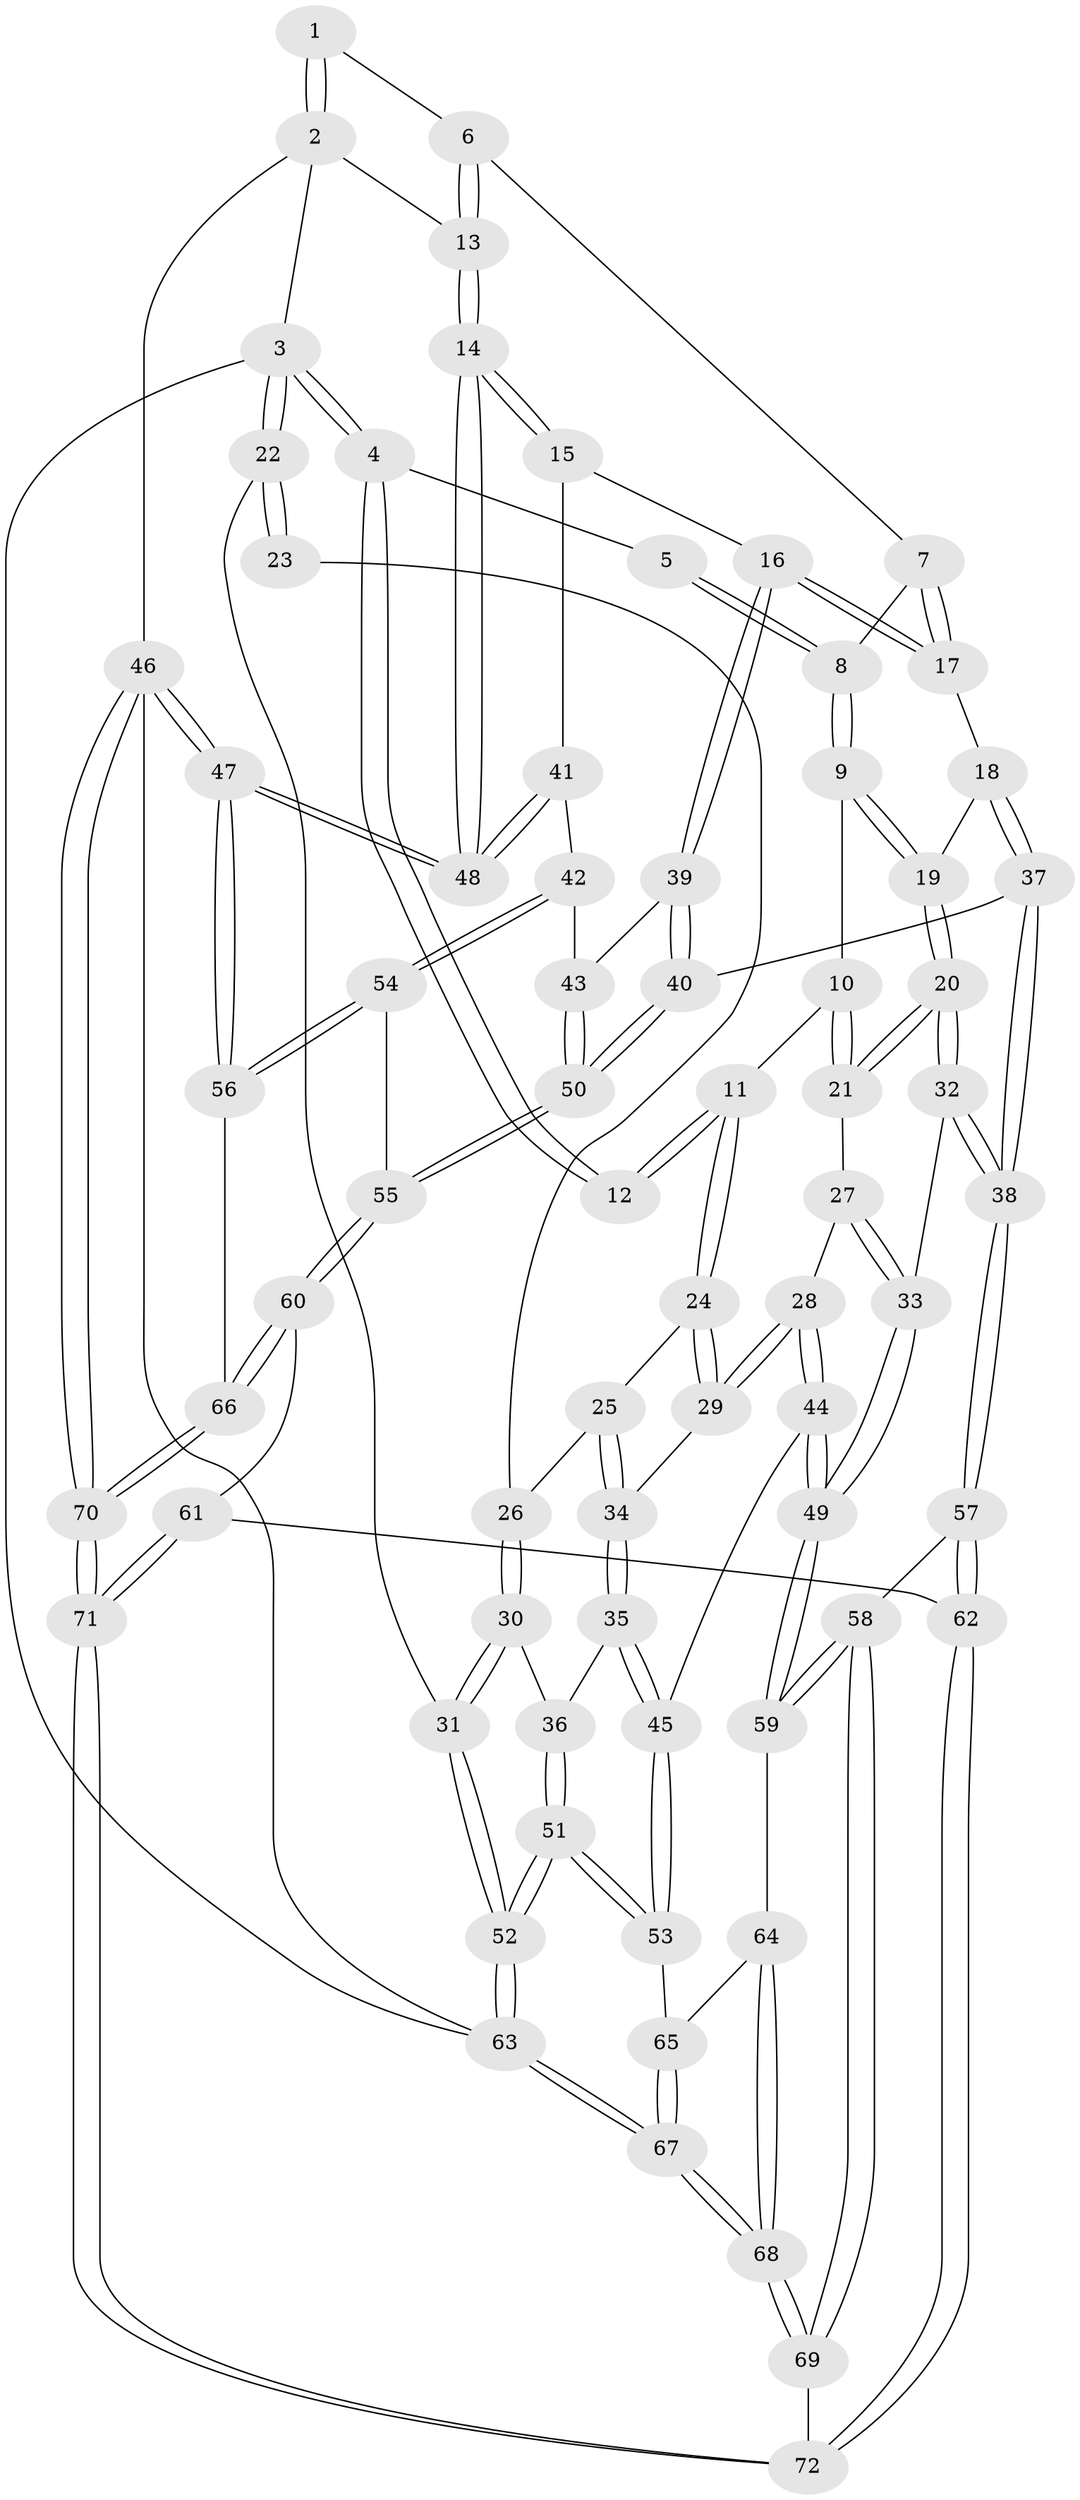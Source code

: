 // coarse degree distribution, {3: 0.275, 8: 0.025, 4: 0.425, 5: 0.225, 6: 0.05}
// Generated by graph-tools (version 1.1) at 2025/24/03/03/25 07:24:37]
// undirected, 72 vertices, 177 edges
graph export_dot {
graph [start="1"]
  node [color=gray90,style=filled];
  1 [pos="+0.5928451496825942+0"];
  2 [pos="+1+0"];
  3 [pos="+0+0"];
  4 [pos="+0.2298919049799216+0"];
  5 [pos="+0.5089453172276445+0.0025731097805771447"];
  6 [pos="+0.714207362423617+0.22067525712786856"];
  7 [pos="+0.6785190909213631+0.27750796105531367"];
  8 [pos="+0.5425659280003106+0.27943702925285485"];
  9 [pos="+0.5082924977452244+0.3281618750193286"];
  10 [pos="+0.32727293956031617+0.34419005896904187"];
  11 [pos="+0.26546997701397035+0.32844467555435297"];
  12 [pos="+0.2618364390825217+0.32526050839819953"];
  13 [pos="+1+0"];
  14 [pos="+1+0.18776238091312758"];
  15 [pos="+0.9133198998588481+0.41953397968654743"];
  16 [pos="+0.8099358957506526+0.4477948501114345"];
  17 [pos="+0.807299448816222+0.44718651243327306"];
  18 [pos="+0.6791762319429089+0.4795672825454714"];
  19 [pos="+0.5779422053191532+0.48909900751899127"];
  20 [pos="+0.5682301658427682+0.5047396185614972"];
  21 [pos="+0.42192601012959957+0.5303335546047097"];
  22 [pos="+0+0.298185771998296"];
  23 [pos="+0.10030829252092313+0.38030285345032844"];
  24 [pos="+0.263724300752002+0.38742405123196944"];
  25 [pos="+0.14641722115482783+0.5562949761026532"];
  26 [pos="+0.1005734089718855+0.42605422172677976"];
  27 [pos="+0.4164767734994807+0.5378147740892933"];
  28 [pos="+0.27925960721802573+0.5740624254760971"];
  29 [pos="+0.27233504198832614+0.5659790670228048"];
  30 [pos="+0.022543677240366756+0.5988447124856432"];
  31 [pos="+0+0.5609007660471856"];
  32 [pos="+0.567869337239243+0.5443770415194321"];
  33 [pos="+0.4265338903541688+0.664969484035247"];
  34 [pos="+0.1495442795350737+0.5762646741438004"];
  35 [pos="+0.11407630404468756+0.6135608356898511"];
  36 [pos="+0.07015601751928492+0.6246801202606477"];
  37 [pos="+0.6874836315960421+0.6732467608171527"];
  38 [pos="+0.6064486677011823+0.6962923365018433"];
  39 [pos="+0.7887397011249986+0.5893766789497924"];
  40 [pos="+0.7358107346482349+0.6703326750279073"];
  41 [pos="+0.9330208184527482+0.6125456274530847"];
  42 [pos="+0.9102260869084322+0.6651097717313543"];
  43 [pos="+0.8712572942345508+0.6684249802561368"];
  44 [pos="+0.3069558933309499+0.7222328113380228"];
  45 [pos="+0.24300768885488241+0.7396802493622369"];
  46 [pos="+1+1"];
  47 [pos="+1+0.8597440569962868"];
  48 [pos="+1+0.7412126970181631"];
  49 [pos="+0.39999863526421237+0.7635152072981869"];
  50 [pos="+0.7996922027132648+0.7564143763999491"];
  51 [pos="+0.06284263745621047+0.8372519415732903"];
  52 [pos="+0+1"];
  53 [pos="+0.15304566883654735+0.8132960990927841"];
  54 [pos="+0.9861812837619792+0.7878744947048552"];
  55 [pos="+0.8098262248331698+0.8074778228997976"];
  56 [pos="+1+0.839671494115481"];
  57 [pos="+0.5386644919506736+0.8162285822668367"];
  58 [pos="+0.4758022094203046+0.8155294901226501"];
  59 [pos="+0.43198510642155324+0.799169729426116"];
  60 [pos="+0.7702935350226205+0.8652074619113401"];
  61 [pos="+0.7002618067856512+0.873998342416969"];
  62 [pos="+0.6068777438388739+0.8748080190110549"];
  63 [pos="+0+1"];
  64 [pos="+0.36607549957583857+0.86598412016925"];
  65 [pos="+0.2556662241563537+0.9161546556164116"];
  66 [pos="+0.8239667437651904+0.9410629945993995"];
  67 [pos="+0.14184603966187279+1"];
  68 [pos="+0.26779166771773116+1"];
  69 [pos="+0.3858082766725461+1"];
  70 [pos="+0.9253688880669807+1"];
  71 [pos="+0.8014079231122329+1"];
  72 [pos="+0.6077001385300442+1"];
  1 -- 2;
  1 -- 2;
  1 -- 6;
  2 -- 3;
  2 -- 13;
  2 -- 46;
  3 -- 4;
  3 -- 4;
  3 -- 22;
  3 -- 22;
  3 -- 63;
  4 -- 5;
  4 -- 12;
  4 -- 12;
  5 -- 8;
  5 -- 8;
  6 -- 7;
  6 -- 13;
  6 -- 13;
  7 -- 8;
  7 -- 17;
  7 -- 17;
  8 -- 9;
  8 -- 9;
  9 -- 10;
  9 -- 19;
  9 -- 19;
  10 -- 11;
  10 -- 21;
  10 -- 21;
  11 -- 12;
  11 -- 12;
  11 -- 24;
  11 -- 24;
  13 -- 14;
  13 -- 14;
  14 -- 15;
  14 -- 15;
  14 -- 48;
  14 -- 48;
  15 -- 16;
  15 -- 41;
  16 -- 17;
  16 -- 17;
  16 -- 39;
  16 -- 39;
  17 -- 18;
  18 -- 19;
  18 -- 37;
  18 -- 37;
  19 -- 20;
  19 -- 20;
  20 -- 21;
  20 -- 21;
  20 -- 32;
  20 -- 32;
  21 -- 27;
  22 -- 23;
  22 -- 23;
  22 -- 31;
  23 -- 26;
  24 -- 25;
  24 -- 29;
  24 -- 29;
  25 -- 26;
  25 -- 34;
  25 -- 34;
  26 -- 30;
  26 -- 30;
  27 -- 28;
  27 -- 33;
  27 -- 33;
  28 -- 29;
  28 -- 29;
  28 -- 44;
  28 -- 44;
  29 -- 34;
  30 -- 31;
  30 -- 31;
  30 -- 36;
  31 -- 52;
  31 -- 52;
  32 -- 33;
  32 -- 38;
  32 -- 38;
  33 -- 49;
  33 -- 49;
  34 -- 35;
  34 -- 35;
  35 -- 36;
  35 -- 45;
  35 -- 45;
  36 -- 51;
  36 -- 51;
  37 -- 38;
  37 -- 38;
  37 -- 40;
  38 -- 57;
  38 -- 57;
  39 -- 40;
  39 -- 40;
  39 -- 43;
  40 -- 50;
  40 -- 50;
  41 -- 42;
  41 -- 48;
  41 -- 48;
  42 -- 43;
  42 -- 54;
  42 -- 54;
  43 -- 50;
  43 -- 50;
  44 -- 45;
  44 -- 49;
  44 -- 49;
  45 -- 53;
  45 -- 53;
  46 -- 47;
  46 -- 47;
  46 -- 70;
  46 -- 70;
  46 -- 63;
  47 -- 48;
  47 -- 48;
  47 -- 56;
  47 -- 56;
  49 -- 59;
  49 -- 59;
  50 -- 55;
  50 -- 55;
  51 -- 52;
  51 -- 52;
  51 -- 53;
  51 -- 53;
  52 -- 63;
  52 -- 63;
  53 -- 65;
  54 -- 55;
  54 -- 56;
  54 -- 56;
  55 -- 60;
  55 -- 60;
  56 -- 66;
  57 -- 58;
  57 -- 62;
  57 -- 62;
  58 -- 59;
  58 -- 59;
  58 -- 69;
  58 -- 69;
  59 -- 64;
  60 -- 61;
  60 -- 66;
  60 -- 66;
  61 -- 62;
  61 -- 71;
  61 -- 71;
  62 -- 72;
  62 -- 72;
  63 -- 67;
  63 -- 67;
  64 -- 65;
  64 -- 68;
  64 -- 68;
  65 -- 67;
  65 -- 67;
  66 -- 70;
  66 -- 70;
  67 -- 68;
  67 -- 68;
  68 -- 69;
  68 -- 69;
  69 -- 72;
  70 -- 71;
  70 -- 71;
  71 -- 72;
  71 -- 72;
}
